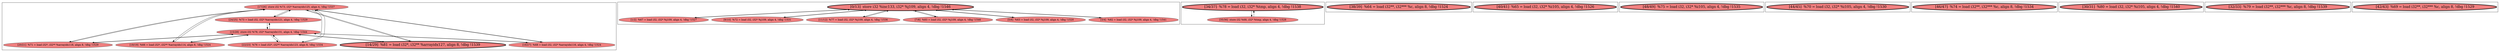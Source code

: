 
digraph G {



node2791->node2785 [ ]
node2779->node2784 [ ]
node2784->node2779 [ ]
node2801->node2800 [ ]
node2787->node2789 [ ]
node2787->node2788 [ ]
node2783->node2779 [ ]
node2800->node2801 [ ]
node2792->node2791 [ ]
node2781->node2779 [ ]
node2791->node2790 [ ]
node2786->node2791 [ ]
node2787->node2785 [ ]
node2787->node2790 [ ]
node2788->node2791 [ ]
node2791->node2786 [ ]
node2790->node2787 [ ]
node2788->node2787 [ ]
node2780->node2779 [ ]
node2789->node2787 [ ]
node2791->node2792 [ ]
node2791->node2788 [ ]
node2778->node2779 [ ]
node2779->node2783 [ ]
node2789->node2791 [ ]
node2791->node2789 [ ]
node2779->node2778 [ ]
node2779->node2782 [ ]
node2785->node2791 [ ]
node2790->node2791 [ ]
node2782->node2779 [ ]
node2787->node2786 [ ]
node2786->node2787 [ ]
node2779->node2780 [ ]
node2787->node2792 [ ]
node2779->node2781 [ ]
node2792->node2787 [ ]
node2785->node2787 [ ]


subgraph cluster10 {


node2802 [penwidth=3.0,fontsize=20,fillcolor=lightcoral,label="[38/39]  %64 = load i32**, i32*** %c, align 8, !dbg !1524",shape=ellipse,style=filled ]



}

subgraph cluster9 {


node2801 [penwidth=3.0,fontsize=20,fillcolor=lightcoral,label="[34/37]  %78 = load i32, i32* %tmp, align 4, !dbg !1538",shape=ellipse,style=filled ]
node2800 [fillcolor=lightcoral,label="[35/36]  store i32 %68, i32* %tmp, align 4, !dbg !1528",shape=ellipse,style=filled ]



}

subgraph cluster8 {


node2799 [penwidth=3.0,fontsize=20,fillcolor=lightcoral,label="[40/41]  %65 = load i32, i32* %i105, align 4, !dbg !1526",shape=ellipse,style=filled ]



}

subgraph cluster7 {


node2798 [penwidth=3.0,fontsize=20,fillcolor=lightcoral,label="[48/49]  %75 = load i32, i32* %i105, align 4, !dbg !1535",shape=ellipse,style=filled ]



}

subgraph cluster6 {


node2797 [penwidth=3.0,fontsize=20,fillcolor=lightcoral,label="[44/45]  %70 = load i32, i32* %i105, align 4, !dbg !1530",shape=ellipse,style=filled ]



}

subgraph cluster0 {


node2779 [penwidth=3.0,fontsize=20,fillcolor=lightcoral,label="[0/13]  store i32 %inc133, i32* %j109, align 4, !dbg !1546",shape=ellipse,style=filled ]
node2784 [fillcolor=lightcoral,label="[5/6]  %63 = load i32, i32* %j109, align 4, !dbg !1520",shape=ellipse,style=filled ]
node2781 [fillcolor=lightcoral,label="[1/2]  %67 = load i32, i32* %j109, align 4, !dbg !1527",shape=ellipse,style=filled ]
node2778 [fillcolor=lightcoral,label="[11/12]  %77 = load i32, i32* %j109, align 4, !dbg !1536",shape=ellipse,style=filled ]
node2780 [fillcolor=lightcoral,label="[9/10]  %72 = load i32, i32* %j109, align 4, !dbg !1531",shape=ellipse,style=filled ]
node2782 [fillcolor=lightcoral,label="[7/8]  %83 = load i32, i32* %j109, align 4, !dbg !1546",shape=ellipse,style=filled ]
node2783 [fillcolor=lightcoral,label="[3/4]  %82 = load i32, i32* %j109, align 4, !dbg !1541",shape=ellipse,style=filled ]



}

subgraph cluster5 {


node2796 [penwidth=3.0,fontsize=20,fillcolor=lightcoral,label="[46/47]  %74 = load i32**, i32*** %c, align 8, !dbg !1534",shape=ellipse,style=filled ]



}

subgraph cluster1 {


node2791 [fillcolor=lightcoral,label="[17/26]  store i32 %73, i32* %arrayidx125, align 4, !dbg !1537",shape=ellipse,style=filled ]
node2787 [fillcolor=lightcoral,label="[15/28]  store i32 %78, i32* %arrayidx131, align 4, !dbg !1544",shape=ellipse,style=filled ]
node2792 [fillcolor=lightcoral,label="[20/21]  %71 = load i32*, i32** %arrayidx118, align 8, !dbg !1529",shape=ellipse,style=filled ]
node2786 [fillcolor=lightcoral,label="[22/23]  %76 = load i32*, i32** %arrayidx123, align 8, !dbg !1534",shape=ellipse,style=filled ]
node2785 [fillcolor=lightcoral,label="[24/25]  %73 = load i32, i32* %arrayidx121, align 4, !dbg !1529",shape=ellipse,style=filled ]
node2788 [fillcolor=lightcoral,label="[16/27]  %68 = load i32, i32* %arrayidx116, align 4, !dbg !1524",shape=ellipse,style=filled ]
node2789 [penwidth=3.0,fontsize=20,fillcolor=lightcoral,label="[14/29]  %81 = load i32*, i32** %arrayidx127, align 8, !dbg !1539",shape=ellipse,style=filled ]
node2790 [fillcolor=lightcoral,label="[18/19]  %66 = load i32*, i32** %arrayidx114, align 8, !dbg !1524",shape=ellipse,style=filled ]



}

subgraph cluster2 {


node2793 [penwidth=3.0,fontsize=20,fillcolor=lightcoral,label="[30/31]  %80 = load i32, i32* %i105, align 4, !dbg !1540",shape=ellipse,style=filled ]



}

subgraph cluster3 {


node2794 [penwidth=3.0,fontsize=20,fillcolor=lightcoral,label="[32/33]  %79 = load i32**, i32*** %c, align 8, !dbg !1539",shape=ellipse,style=filled ]



}

subgraph cluster4 {


node2795 [penwidth=3.0,fontsize=20,fillcolor=lightcoral,label="[42/43]  %69 = load i32**, i32*** %c, align 8, !dbg !1529",shape=ellipse,style=filled ]



}

}

